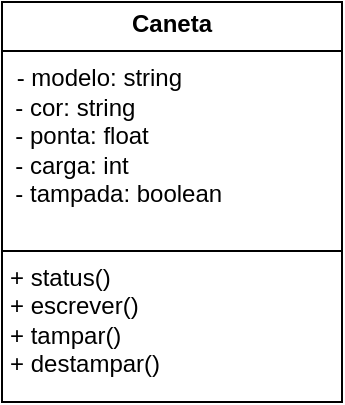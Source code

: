 <mxfile>
    <diagram id="lGhGcaG9v882Kx57MooJ" name="Page-1">
        <mxGraphModel dx="606" dy="427" grid="1" gridSize="10" guides="1" tooltips="1" connect="1" arrows="1" fold="1" page="1" pageScale="1" pageWidth="850" pageHeight="1100" math="0" shadow="0">
            <root>
                <mxCell id="0"/>
                <mxCell id="1" parent="0"/>
                <mxCell id="2" value="&lt;p style=&quot;margin:0px;margin-top:4px;text-align:center;&quot;&gt;&lt;b&gt;Caneta&lt;/b&gt;&lt;/p&gt;&lt;hr size=&quot;1&quot; style=&quot;border-style:solid;&quot;&gt;&lt;p style=&quot;margin:0px;margin-left:4px;&quot;&gt;&amp;nbsp;- modelo: string&lt;/p&gt;&lt;div&gt;&lt;font&gt;&amp;nbsp; - cor: string&lt;/font&gt;&lt;/div&gt;&lt;div&gt;&amp;nbsp; - ponta: float&lt;/div&gt;&lt;div&gt;&amp;nbsp; - carga: int&lt;/div&gt;&lt;div&gt;&amp;nbsp; - tampada: boolean&lt;/div&gt;&lt;div&gt;&lt;br style=&quot;color: rgb(63, 63, 63); background-color: rgb(255, 255, 255);&quot;&gt;&lt;/div&gt;&lt;hr size=&quot;1&quot; style=&quot;border-style:solid;&quot;&gt;&lt;p style=&quot;margin:0px;margin-left:4px;&quot;&gt;+ status()&lt;/p&gt;&lt;p style=&quot;margin:0px;margin-left:4px;&quot;&gt;+ escrever()&lt;/p&gt;&lt;p style=&quot;margin:0px;margin-left:4px;&quot;&gt;+ tampar()&lt;/p&gt;&lt;p style=&quot;margin:0px;margin-left:4px;&quot;&gt;+ destampar()&lt;/p&gt;&lt;p style=&quot;margin:0px;margin-left:4px;&quot;&gt;&lt;br&gt;&lt;/p&gt;&lt;p style=&quot;margin:0px;margin-left:4px;&quot;&gt;&amp;nbsp;&lt;/p&gt;" style="verticalAlign=top;align=left;overflow=fill;html=1;whiteSpace=wrap;" vertex="1" parent="1">
                    <mxGeometry x="260" y="280" width="170" height="200" as="geometry"/>
                </mxCell>
            </root>
        </mxGraphModel>
    </diagram>
</mxfile>